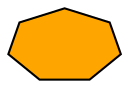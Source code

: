 digraph G{
  testnode [label="",shape="septagon",style=filled,fontcolor=black,fillcolor=orange,color=black];
}
